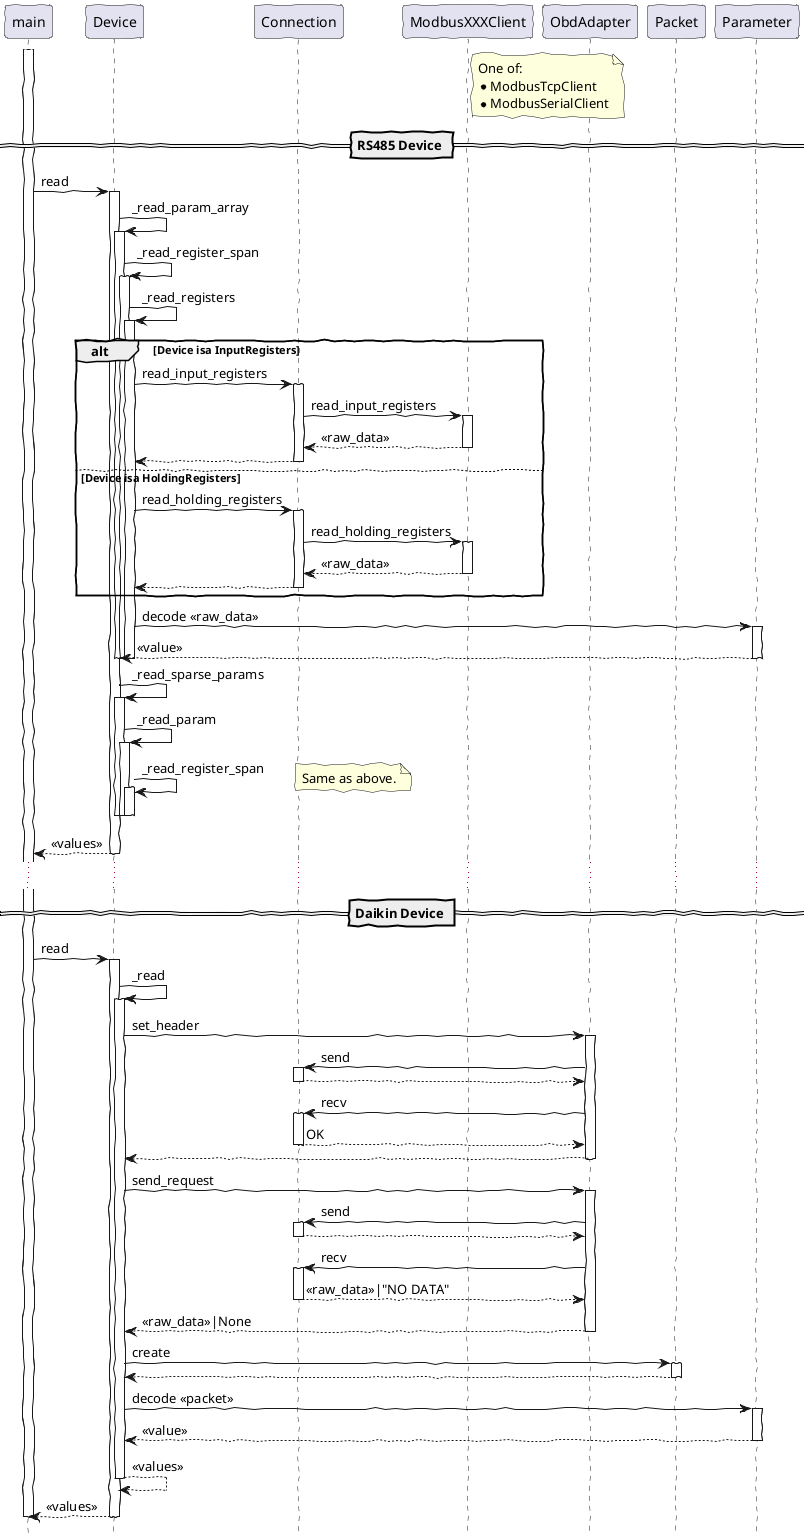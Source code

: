 @startuml
skinparam handwritten true
hide footbox

participant main
participant Device
participant Connection
participant ModbusXXXClient
participant ObdAdapter
participant Packet
participant Parameter

note right of ModbusXXXClient
One of:
* ModbusTcpClient
* ModbusSerialClient
end note

activate main

== RS485 Device ==

main -> Device: read
activate Device

Device -> Device: _read_param_array
activate Device
Device -> Device: _read_register_span
activate Device
Device -> Device: _read_registers
activate Device
alt Device isa InputRegisters
Device -> Connection: read_input_registers
activate Connection
Connection -> ModbusXXXClient: read_input_registers
activate ModbusXXXClient
return <<raw_data>>
return
else Device isa HoldingRegisters
Device -> Connection: read_holding_registers
activate Connection
Connection -> ModbusXXXClient: read_holding_registers
activate ModbusXXXClient
return <<raw_data>>
return
end
Device -> Parameter: decode <<raw_data>>
activate Parameter
return <<value>>
deactivate Device
deactivate Device
deactivate Device

Device -> Device: _read_sparse_params
activate Device
Device -> Device: _read_param
activate Device
Device -> Device: _read_register_span
activate Device
note right: Same as above.
deactivate Device
deactivate Device
deactivate Device
return <<values>>

...

== Daikin Device ==

main -> Device: read
activate Device
Device -> Device: _read
activate Device
Device -> ObdAdapter: set_header
activate ObdAdapter
ObdAdapter -> Connection: send
activate Connection
return
ObdAdapter -> Connection: recv
activate Connection
return OK
return
Device -> ObdAdapter: send_request
activate ObdAdapter
ObdAdapter -> Connection: send
activate Connection
return
ObdAdapter -> Connection: recv
activate Connection
return <<raw_data>>|"NO DATA"
return <<raw_data>>|None
Device -> Packet: create
activate Packet
return
Device -> Parameter: decode <<packet>>
activate Parameter
return <<value>>
return <<values>>
return <<values>>

deactivate main
@enduml
